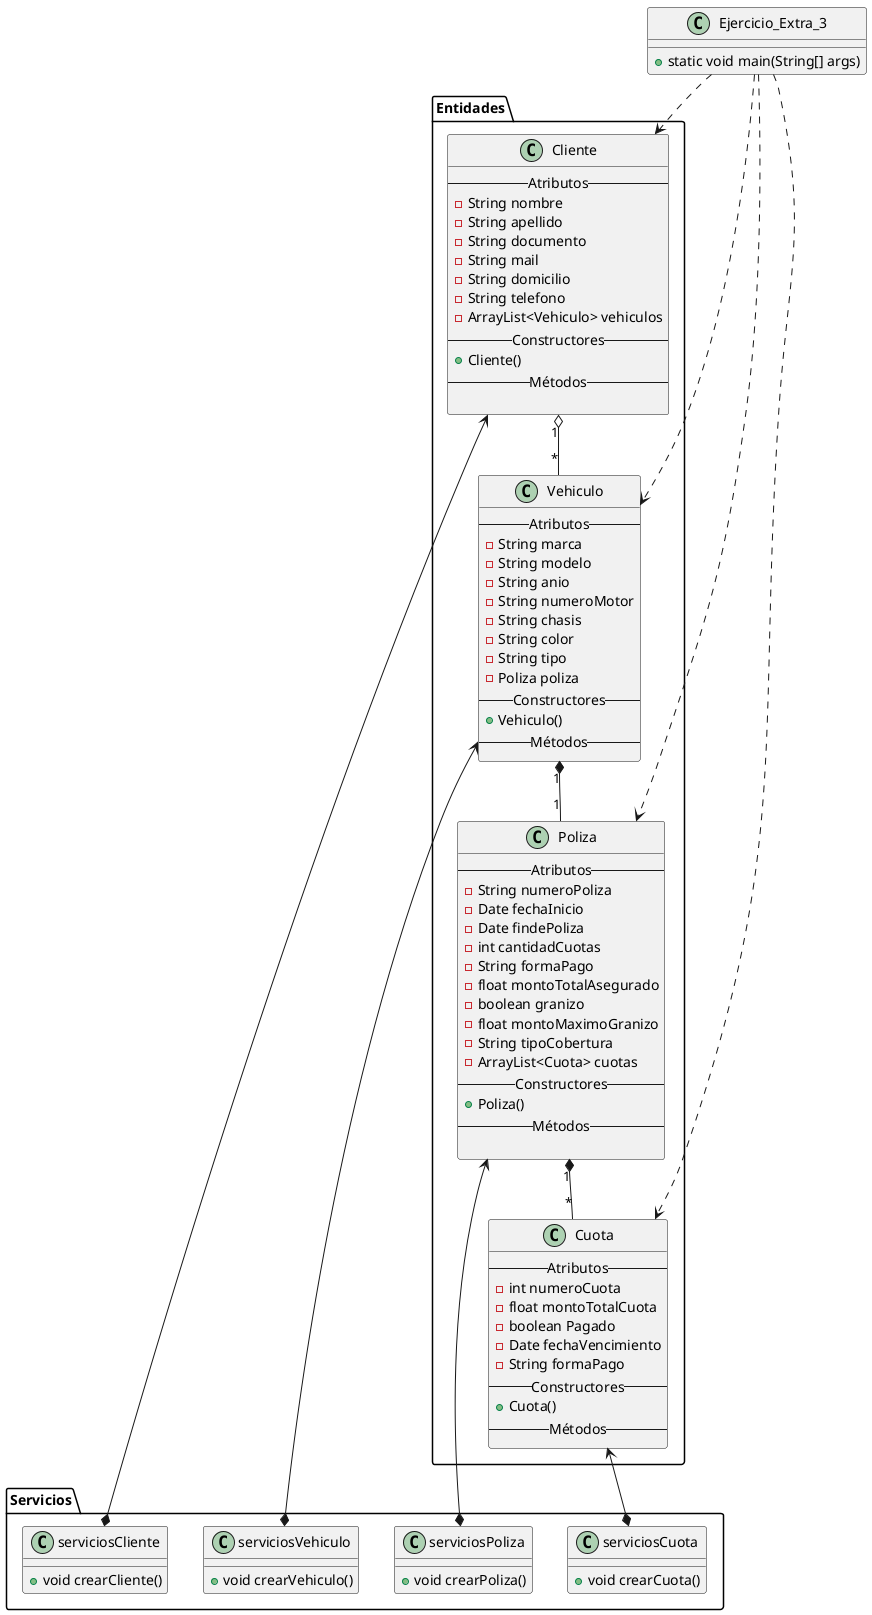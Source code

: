@startuml
class Entidades.Cliente{
--Atributos--
-String nombre
-String apellido
-String documento
-String mail
-String domicilio
-String telefono
-ArrayList<Vehiculo> vehiculos
--Constructores--
+Cliente()
-- Métodos --
 
}

class Entidades.Vehiculo{
--Atributos--
-String marca
-String modelo
-String anio
-String numeroMotor
-String chasis
-String color
-String tipo
-Poliza poliza
--Constructores--
+Vehiculo()
-- Métodos --
}

class Entidades.Poliza{
--Atributos--
-String numeroPoliza
-Date fechaInicio
-Date findePoliza
-int cantidadCuotas
-String formaPago
-float montoTotalAsegurado
-boolean granizo
-float montoMaximoGranizo
-String tipoCobertura
-ArrayList<Cuota> cuotas
--Constructores--
+Poliza()
-- Métodos --

}
class Entidades.Cuota{
--Atributos--
-int numeroCuota
-float montoTotalCuota
-boolean Pagado
-Date fechaVencimiento
-String formaPago
--Constructores--
+Cuota()
-- Métodos --
}

class Ejercicio_Extra_3{
    +static void main(String[] args)
}

class Servicios.serviciosCliente{
    +void crearCliente()
}
class Servicios.serviciosVehiculo{
    +void crearVehiculo()
}
class Servicios.serviciosPoliza{
    +void crearPoliza()
}
class Servicios.serviciosCuota{
    +void crearCuota()
}

Ejercicio_Extra_3 ..> Entidades.Cliente
Ejercicio_Extra_3 ..> Entidades.Vehiculo
Ejercicio_Extra_3 ..> Entidades.Poliza
Ejercicio_Extra_3 ..> Entidades.Cuota



Entidades.Cliente <--* Servicios.serviciosCliente
Entidades.Cliente "1" o-- "*" Entidades.Vehiculo
Entidades.Vehiculo <--* Servicios.serviciosVehiculo
Entidades.Vehiculo "1" *-- "1" Entidades.Poliza
Entidades.Poliza <--* Servicios.serviciosPoliza
Entidades.Poliza "1" *-- "*" Entidades.Cuota
Entidades.Cuota <--* Servicios.serviciosCuota

@enduml
